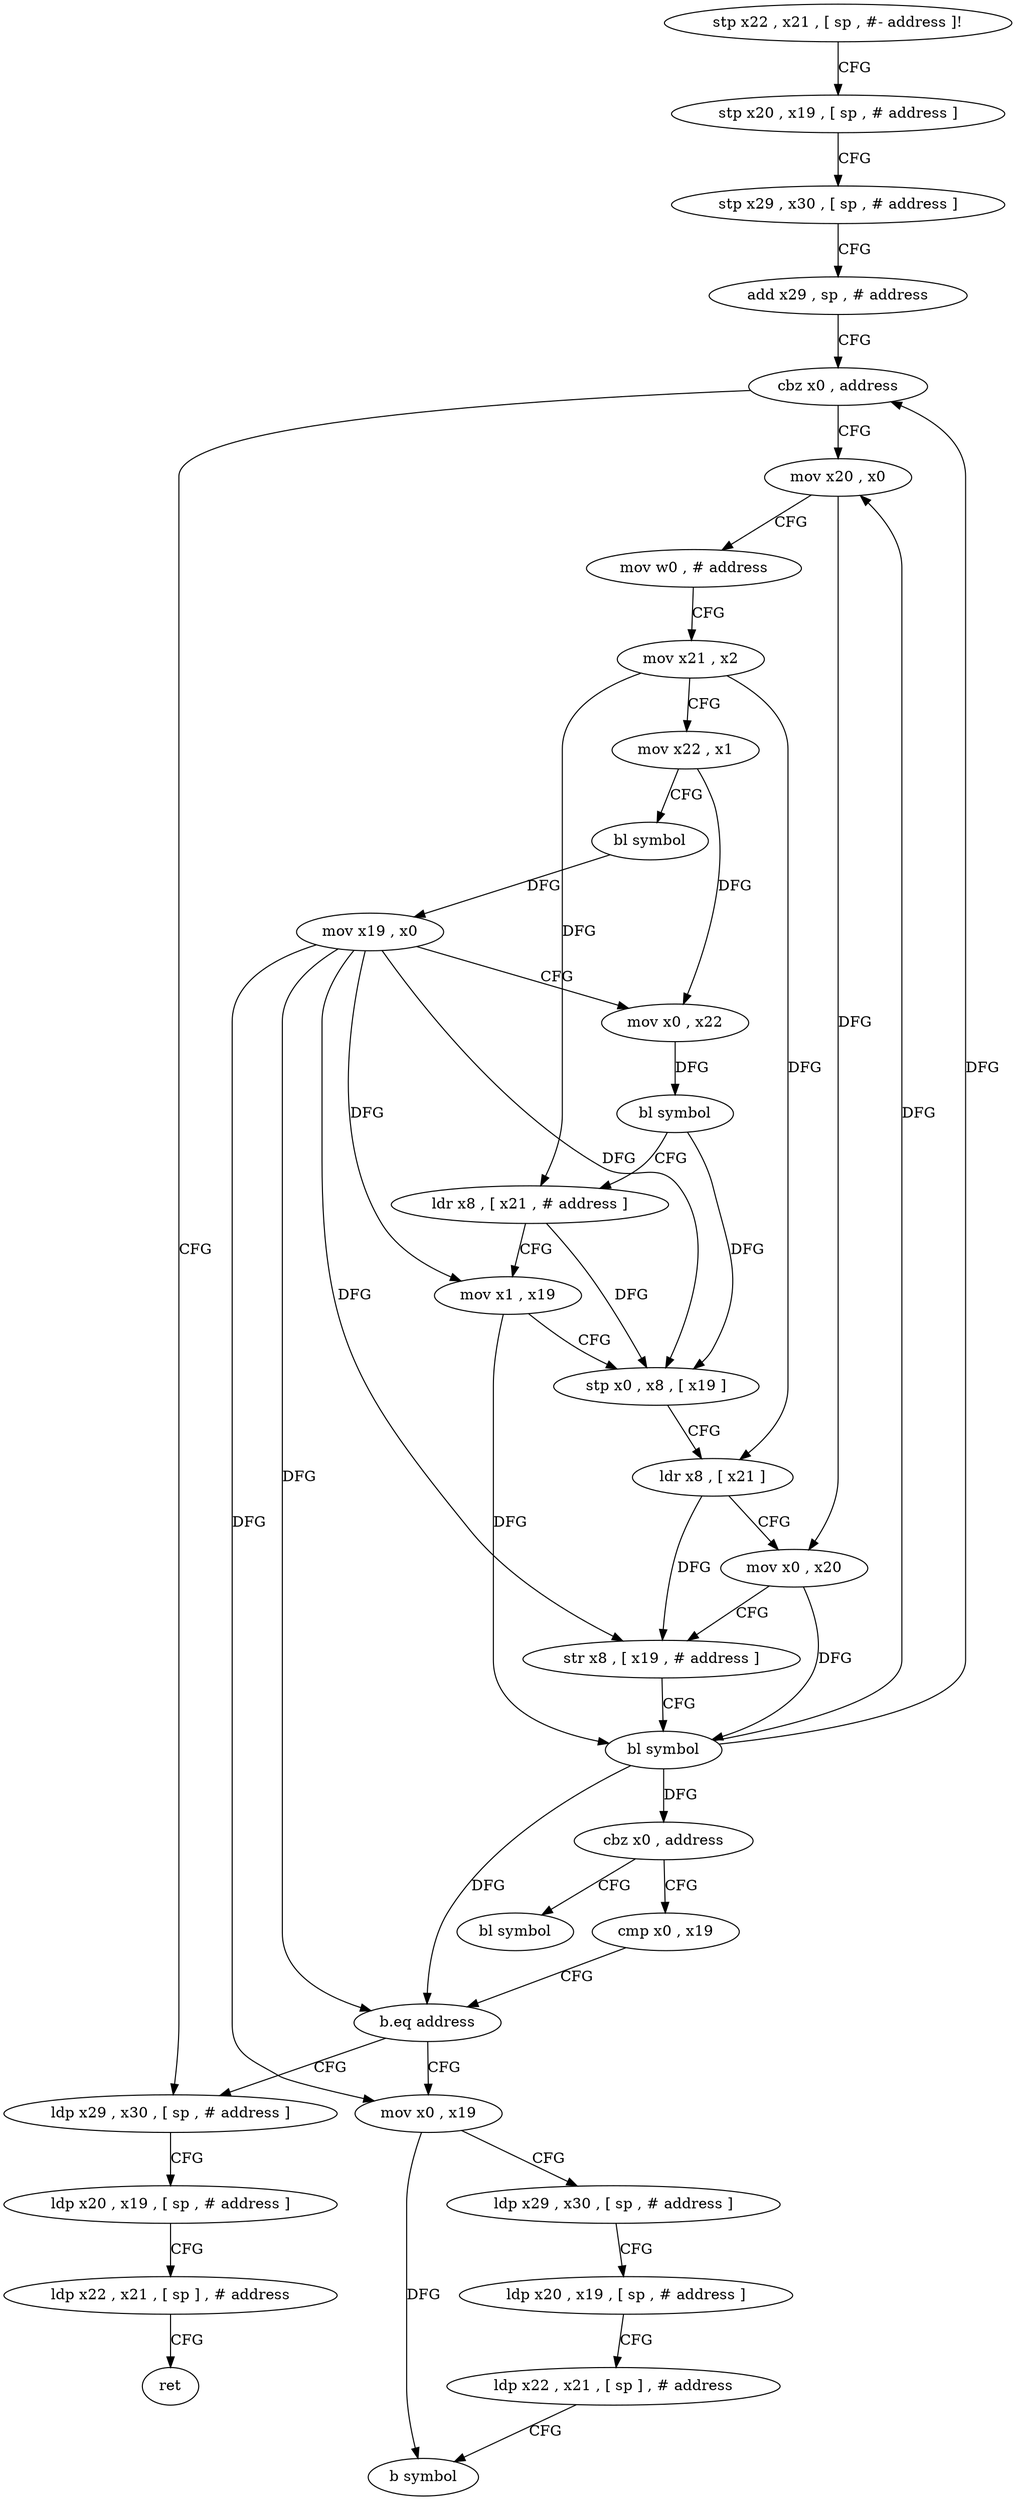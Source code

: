 digraph "func" {
"4235416" [label = "stp x22 , x21 , [ sp , #- address ]!" ]
"4235420" [label = "stp x20 , x19 , [ sp , # address ]" ]
"4235424" [label = "stp x29 , x30 , [ sp , # address ]" ]
"4235428" [label = "add x29 , sp , # address" ]
"4235432" [label = "cbz x0 , address" ]
"4235528" [label = "ldp x29 , x30 , [ sp , # address ]" ]
"4235436" [label = "mov x20 , x0" ]
"4235532" [label = "ldp x20 , x19 , [ sp , # address ]" ]
"4235536" [label = "ldp x22 , x21 , [ sp ] , # address" ]
"4235540" [label = "ret" ]
"4235440" [label = "mov w0 , # address" ]
"4235444" [label = "mov x21 , x2" ]
"4235448" [label = "mov x22 , x1" ]
"4235452" [label = "bl symbol" ]
"4235456" [label = "mov x19 , x0" ]
"4235460" [label = "mov x0 , x22" ]
"4235464" [label = "bl symbol" ]
"4235468" [label = "ldr x8 , [ x21 , # address ]" ]
"4235472" [label = "mov x1 , x19" ]
"4235476" [label = "stp x0 , x8 , [ x19 ]" ]
"4235480" [label = "ldr x8 , [ x21 ]" ]
"4235484" [label = "mov x0 , x20" ]
"4235488" [label = "str x8 , [ x19 , # address ]" ]
"4235492" [label = "bl symbol" ]
"4235496" [label = "cbz x0 , address" ]
"4235544" [label = "bl symbol" ]
"4235500" [label = "cmp x0 , x19" ]
"4235504" [label = "b.eq address" ]
"4235508" [label = "mov x0 , x19" ]
"4235512" [label = "ldp x29 , x30 , [ sp , # address ]" ]
"4235516" [label = "ldp x20 , x19 , [ sp , # address ]" ]
"4235520" [label = "ldp x22 , x21 , [ sp ] , # address" ]
"4235524" [label = "b symbol" ]
"4235416" -> "4235420" [ label = "CFG" ]
"4235420" -> "4235424" [ label = "CFG" ]
"4235424" -> "4235428" [ label = "CFG" ]
"4235428" -> "4235432" [ label = "CFG" ]
"4235432" -> "4235528" [ label = "CFG" ]
"4235432" -> "4235436" [ label = "CFG" ]
"4235528" -> "4235532" [ label = "CFG" ]
"4235436" -> "4235440" [ label = "CFG" ]
"4235436" -> "4235484" [ label = "DFG" ]
"4235532" -> "4235536" [ label = "CFG" ]
"4235536" -> "4235540" [ label = "CFG" ]
"4235440" -> "4235444" [ label = "CFG" ]
"4235444" -> "4235448" [ label = "CFG" ]
"4235444" -> "4235468" [ label = "DFG" ]
"4235444" -> "4235480" [ label = "DFG" ]
"4235448" -> "4235452" [ label = "CFG" ]
"4235448" -> "4235460" [ label = "DFG" ]
"4235452" -> "4235456" [ label = "DFG" ]
"4235456" -> "4235460" [ label = "CFG" ]
"4235456" -> "4235472" [ label = "DFG" ]
"4235456" -> "4235476" [ label = "DFG" ]
"4235456" -> "4235488" [ label = "DFG" ]
"4235456" -> "4235504" [ label = "DFG" ]
"4235456" -> "4235508" [ label = "DFG" ]
"4235460" -> "4235464" [ label = "DFG" ]
"4235464" -> "4235468" [ label = "CFG" ]
"4235464" -> "4235476" [ label = "DFG" ]
"4235468" -> "4235472" [ label = "CFG" ]
"4235468" -> "4235476" [ label = "DFG" ]
"4235472" -> "4235476" [ label = "CFG" ]
"4235472" -> "4235492" [ label = "DFG" ]
"4235476" -> "4235480" [ label = "CFG" ]
"4235480" -> "4235484" [ label = "CFG" ]
"4235480" -> "4235488" [ label = "DFG" ]
"4235484" -> "4235488" [ label = "CFG" ]
"4235484" -> "4235492" [ label = "DFG" ]
"4235488" -> "4235492" [ label = "CFG" ]
"4235492" -> "4235496" [ label = "DFG" ]
"4235492" -> "4235432" [ label = "DFG" ]
"4235492" -> "4235436" [ label = "DFG" ]
"4235492" -> "4235504" [ label = "DFG" ]
"4235496" -> "4235544" [ label = "CFG" ]
"4235496" -> "4235500" [ label = "CFG" ]
"4235500" -> "4235504" [ label = "CFG" ]
"4235504" -> "4235528" [ label = "CFG" ]
"4235504" -> "4235508" [ label = "CFG" ]
"4235508" -> "4235512" [ label = "CFG" ]
"4235508" -> "4235524" [ label = "DFG" ]
"4235512" -> "4235516" [ label = "CFG" ]
"4235516" -> "4235520" [ label = "CFG" ]
"4235520" -> "4235524" [ label = "CFG" ]
}
